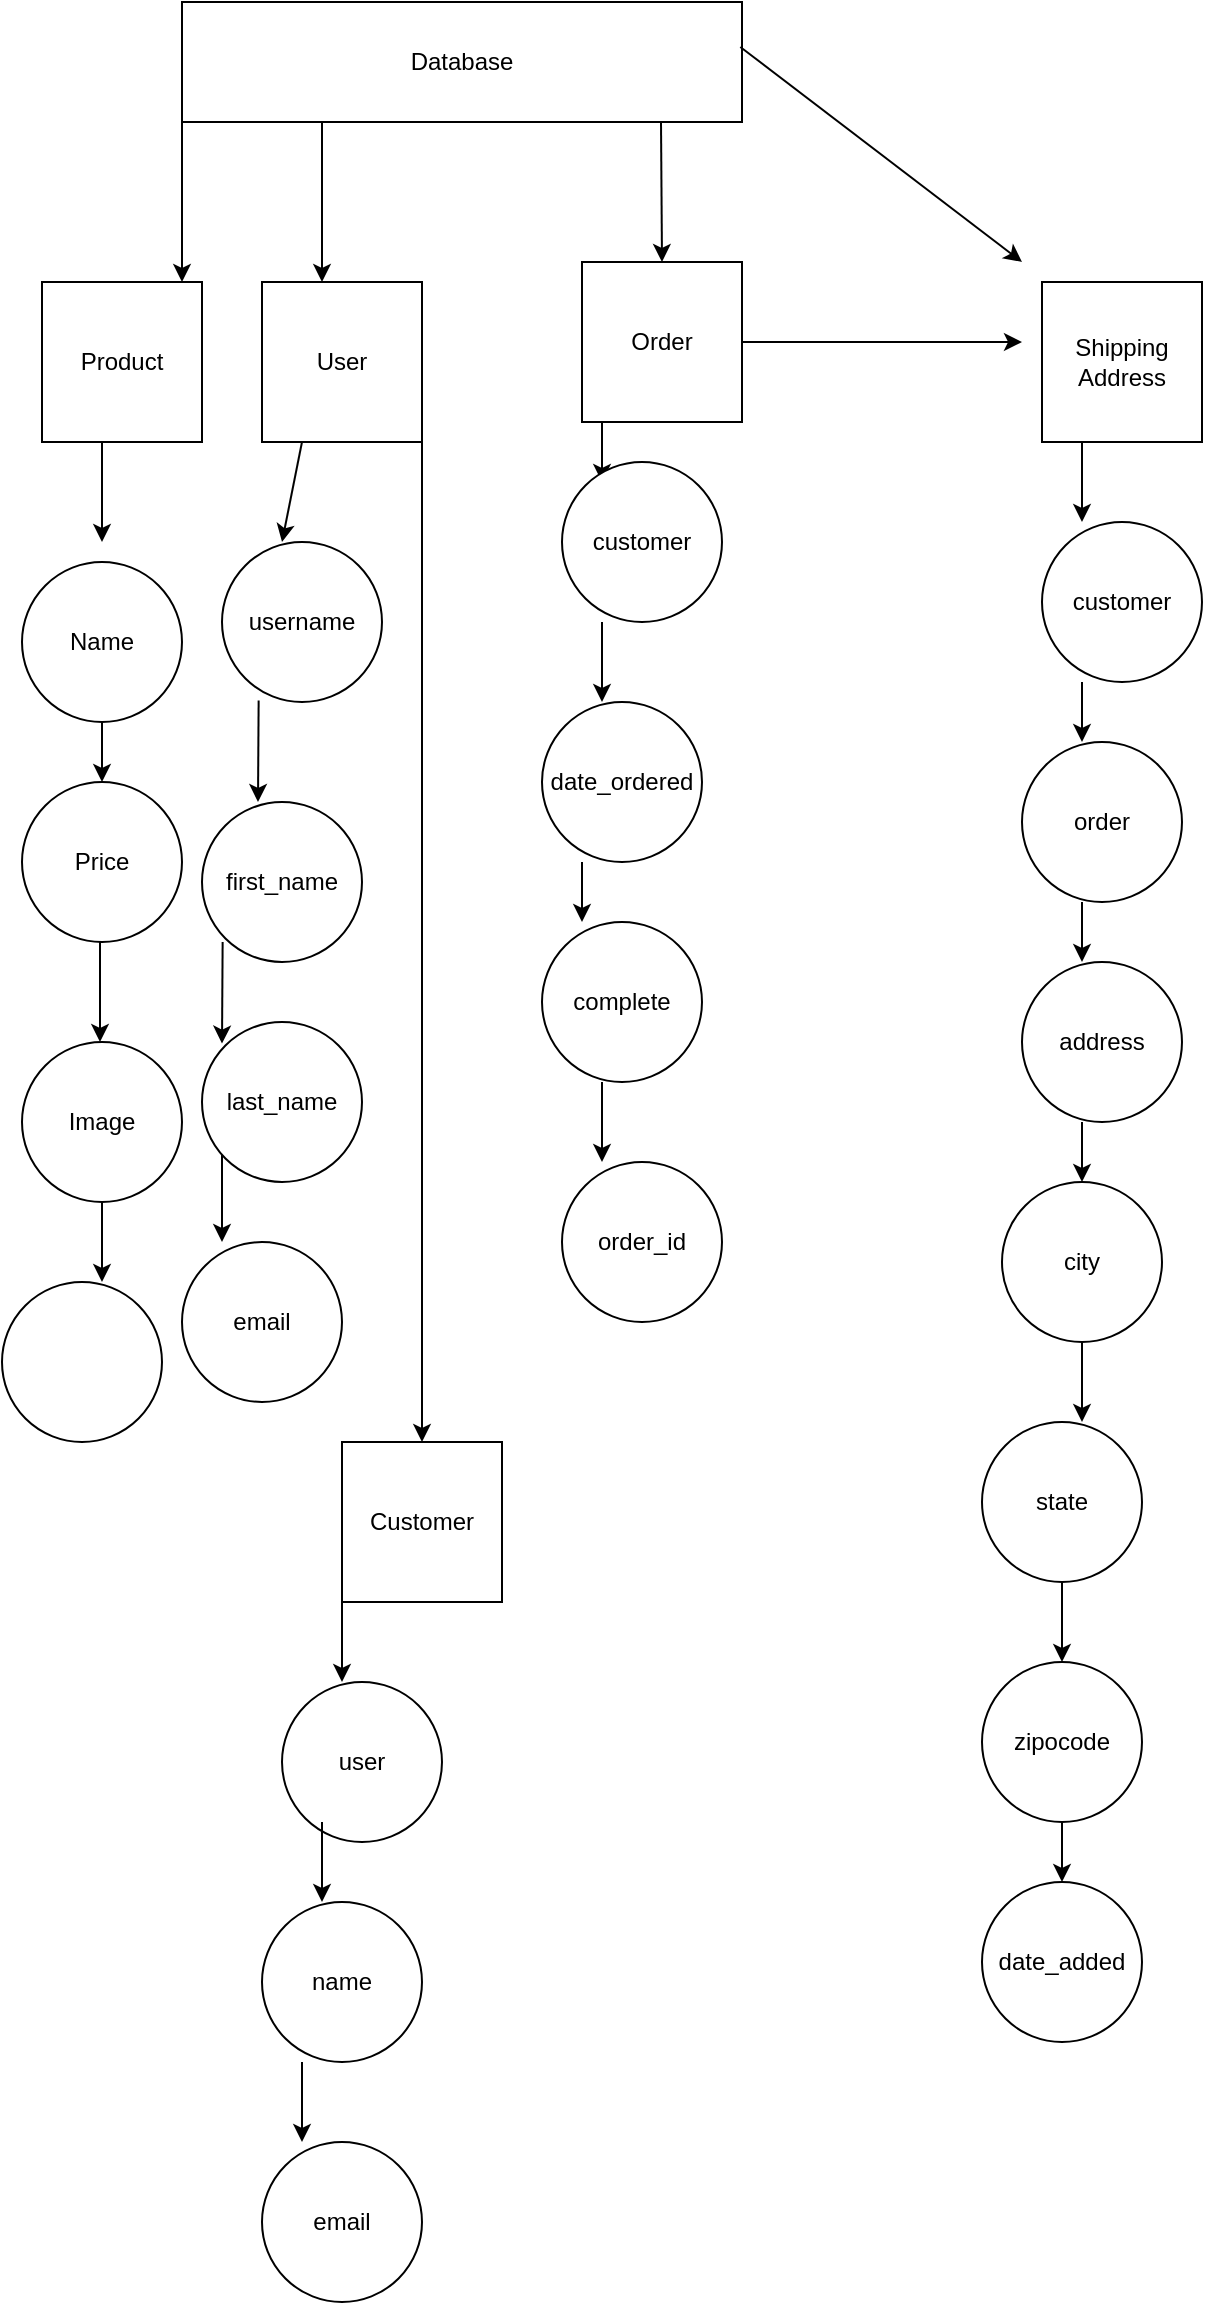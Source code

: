 <mxfile>
    <diagram id="aQRnd7THgnA0B2CzpU6b" name="Page-1">
        <mxGraphModel dx="2007" dy="662" grid="1" gridSize="10" guides="1" tooltips="1" connect="1" arrows="1" fold="1" page="1" pageScale="1" pageWidth="850" pageHeight="1100" math="0" shadow="0">
            <root>
                <mxCell id="0"/>
                <mxCell id="1" parent="0"/>
                <mxCell id="2" value="Database" style="rounded=0;whiteSpace=wrap;html=1;" vertex="1" parent="1">
                    <mxGeometry x="40" y="40" width="280" height="60" as="geometry"/>
                </mxCell>
                <mxCell id="4" value="" style="endArrow=classic;html=1;" edge="1" parent="1">
                    <mxGeometry width="50" height="50" relative="1" as="geometry">
                        <mxPoint x="40" y="100" as="sourcePoint"/>
                        <mxPoint x="40" y="180" as="targetPoint"/>
                    </mxGeometry>
                </mxCell>
                <mxCell id="5" value="" style="endArrow=classic;html=1;" edge="1" parent="1">
                    <mxGeometry width="50" height="50" relative="1" as="geometry">
                        <mxPoint x="110" y="100" as="sourcePoint"/>
                        <mxPoint x="110" y="180" as="targetPoint"/>
                    </mxGeometry>
                </mxCell>
                <mxCell id="6" value="" style="endArrow=classic;html=1;" edge="1" parent="1">
                    <mxGeometry width="50" height="50" relative="1" as="geometry">
                        <mxPoint x="279.5" y="100" as="sourcePoint"/>
                        <mxPoint x="280" y="170" as="targetPoint"/>
                    </mxGeometry>
                </mxCell>
                <mxCell id="9" value="Product" style="whiteSpace=wrap;html=1;aspect=fixed;" vertex="1" parent="1">
                    <mxGeometry x="-30" y="180" width="80" height="80" as="geometry"/>
                </mxCell>
                <mxCell id="17" value="" style="endArrow=classic;html=1;" edge="1" parent="1">
                    <mxGeometry width="50" height="50" relative="1" as="geometry">
                        <mxPoint y="260" as="sourcePoint"/>
                        <mxPoint y="310" as="targetPoint"/>
                    </mxGeometry>
                </mxCell>
                <mxCell id="18" value="Name" style="ellipse;whiteSpace=wrap;html=1;aspect=fixed;" vertex="1" parent="1">
                    <mxGeometry x="-40" y="320" width="80" height="80" as="geometry"/>
                </mxCell>
                <mxCell id="19" value="" style="endArrow=classic;html=1;" edge="1" parent="1">
                    <mxGeometry width="50" height="50" relative="1" as="geometry">
                        <mxPoint y="400" as="sourcePoint"/>
                        <mxPoint y="430" as="targetPoint"/>
                    </mxGeometry>
                </mxCell>
                <mxCell id="20" value="Price" style="ellipse;whiteSpace=wrap;html=1;aspect=fixed;" vertex="1" parent="1">
                    <mxGeometry x="-40" y="430" width="80" height="80" as="geometry"/>
                </mxCell>
                <mxCell id="21" value="" style="endArrow=classic;html=1;" edge="1" parent="1">
                    <mxGeometry width="50" height="50" relative="1" as="geometry">
                        <mxPoint x="-1" y="510" as="sourcePoint"/>
                        <mxPoint x="-1" y="560" as="targetPoint"/>
                    </mxGeometry>
                </mxCell>
                <mxCell id="23" value="Image" style="ellipse;whiteSpace=wrap;html=1;aspect=fixed;" vertex="1" parent="1">
                    <mxGeometry x="-40" y="560" width="80" height="80" as="geometry"/>
                </mxCell>
                <mxCell id="24" value="" style="endArrow=classic;html=1;" edge="1" parent="1">
                    <mxGeometry width="50" height="50" relative="1" as="geometry">
                        <mxPoint x="60" y="610" as="sourcePoint"/>
                        <mxPoint x="60" y="660" as="targetPoint"/>
                    </mxGeometry>
                </mxCell>
                <mxCell id="25" value="username" style="ellipse;whiteSpace=wrap;html=1;aspect=fixed;" vertex="1" parent="1">
                    <mxGeometry x="60" y="310" width="80" height="80" as="geometry"/>
                </mxCell>
                <mxCell id="26" value="User" style="whiteSpace=wrap;html=1;aspect=fixed;" vertex="1" parent="1">
                    <mxGeometry x="80" y="180" width="80" height="80" as="geometry"/>
                </mxCell>
                <mxCell id="27" value="" style="endArrow=classic;html=1;entryX=0.375;entryY=0;entryDx=0;entryDy=0;entryPerimeter=0;" edge="1" parent="1" target="25">
                    <mxGeometry width="50" height="50" relative="1" as="geometry">
                        <mxPoint x="100" y="260" as="sourcePoint"/>
                        <mxPoint x="70" y="300" as="targetPoint"/>
                    </mxGeometry>
                </mxCell>
                <mxCell id="29" value="" style="endArrow=classic;html=1;exitX=0.229;exitY=0.99;exitDx=0;exitDy=0;exitPerimeter=0;" edge="1" parent="1" source="25">
                    <mxGeometry width="50" height="50" relative="1" as="geometry">
                        <mxPoint x="10" y="410" as="sourcePoint"/>
                        <mxPoint x="78" y="440" as="targetPoint"/>
                    </mxGeometry>
                </mxCell>
                <mxCell id="30" value="first_name" style="ellipse;whiteSpace=wrap;html=1;aspect=fixed;" vertex="1" parent="1">
                    <mxGeometry x="50" y="440" width="80" height="80" as="geometry"/>
                </mxCell>
                <mxCell id="31" value="" style="endArrow=classic;html=1;exitX=0.229;exitY=0.99;exitDx=0;exitDy=0;exitPerimeter=0;" edge="1" parent="1">
                    <mxGeometry width="50" height="50" relative="1" as="geometry">
                        <mxPoint x="60.32" y="510.0" as="sourcePoint"/>
                        <mxPoint x="60" y="560.8" as="targetPoint"/>
                    </mxGeometry>
                </mxCell>
                <mxCell id="32" value="last_name" style="ellipse;whiteSpace=wrap;html=1;aspect=fixed;" vertex="1" parent="1">
                    <mxGeometry x="50" y="550" width="80" height="80" as="geometry"/>
                </mxCell>
                <mxCell id="33" value="email" style="ellipse;whiteSpace=wrap;html=1;aspect=fixed;" vertex="1" parent="1">
                    <mxGeometry x="40" y="660" width="80" height="80" as="geometry"/>
                </mxCell>
                <mxCell id="34" value="" style="endArrow=classic;html=1;exitX=1;exitY=1;exitDx=0;exitDy=0;" edge="1" parent="1" source="26">
                    <mxGeometry width="50" height="50" relative="1" as="geometry">
                        <mxPoint x="150" y="280" as="sourcePoint"/>
                        <mxPoint x="160" y="760" as="targetPoint"/>
                    </mxGeometry>
                </mxCell>
                <mxCell id="35" value="Customer" style="whiteSpace=wrap;html=1;aspect=fixed;" vertex="1" parent="1">
                    <mxGeometry x="120" y="760" width="80" height="80" as="geometry"/>
                </mxCell>
                <mxCell id="39" value="" style="endArrow=classic;html=1;" edge="1" parent="1">
                    <mxGeometry width="50" height="50" relative="1" as="geometry">
                        <mxPoint x="120" y="840" as="sourcePoint"/>
                        <mxPoint x="120" y="880" as="targetPoint"/>
                    </mxGeometry>
                </mxCell>
                <mxCell id="40" value="user" style="ellipse;whiteSpace=wrap;html=1;aspect=fixed;" vertex="1" parent="1">
                    <mxGeometry x="90" y="880" width="80" height="80" as="geometry"/>
                </mxCell>
                <mxCell id="42" value="" style="endArrow=classic;html=1;" edge="1" parent="1">
                    <mxGeometry width="50" height="50" relative="1" as="geometry">
                        <mxPoint x="110" y="950" as="sourcePoint"/>
                        <mxPoint x="110" y="990" as="targetPoint"/>
                    </mxGeometry>
                </mxCell>
                <mxCell id="43" value="name" style="ellipse;whiteSpace=wrap;html=1;aspect=fixed;" vertex="1" parent="1">
                    <mxGeometry x="80" y="990" width="80" height="80" as="geometry"/>
                </mxCell>
                <mxCell id="44" value="" style="endArrow=classic;html=1;" edge="1" parent="1">
                    <mxGeometry width="50" height="50" relative="1" as="geometry">
                        <mxPoint x="100" y="1070" as="sourcePoint"/>
                        <mxPoint x="100" y="1110" as="targetPoint"/>
                    </mxGeometry>
                </mxCell>
                <mxCell id="45" value="email" style="ellipse;whiteSpace=wrap;html=1;aspect=fixed;" vertex="1" parent="1">
                    <mxGeometry x="80" y="1110" width="80" height="80" as="geometry"/>
                </mxCell>
                <mxCell id="46" value="Order&lt;br&gt;" style="whiteSpace=wrap;html=1;aspect=fixed;" vertex="1" parent="1">
                    <mxGeometry x="240" y="170" width="80" height="80" as="geometry"/>
                </mxCell>
                <mxCell id="47" value="" style="endArrow=classic;html=1;" edge="1" parent="1">
                    <mxGeometry width="50" height="50" relative="1" as="geometry">
                        <mxPoint x="250" y="250" as="sourcePoint"/>
                        <mxPoint x="250" y="280" as="targetPoint"/>
                    </mxGeometry>
                </mxCell>
                <mxCell id="48" value="customer" style="ellipse;whiteSpace=wrap;html=1;aspect=fixed;" vertex="1" parent="1">
                    <mxGeometry x="230" y="270" width="80" height="80" as="geometry"/>
                </mxCell>
                <mxCell id="49" value="" style="endArrow=classic;html=1;" edge="1" parent="1">
                    <mxGeometry width="50" height="50" relative="1" as="geometry">
                        <mxPoint x="250" y="350" as="sourcePoint"/>
                        <mxPoint x="250" y="390" as="targetPoint"/>
                    </mxGeometry>
                </mxCell>
                <mxCell id="50" value="date_ordered" style="ellipse;whiteSpace=wrap;html=1;aspect=fixed;" vertex="1" parent="1">
                    <mxGeometry x="220" y="390" width="80" height="80" as="geometry"/>
                </mxCell>
                <mxCell id="51" value="" style="endArrow=classic;html=1;" edge="1" parent="1">
                    <mxGeometry width="50" height="50" relative="1" as="geometry">
                        <mxPoint x="240" y="470" as="sourcePoint"/>
                        <mxPoint x="240" y="500" as="targetPoint"/>
                    </mxGeometry>
                </mxCell>
                <mxCell id="52" value="complete" style="ellipse;whiteSpace=wrap;html=1;aspect=fixed;" vertex="1" parent="1">
                    <mxGeometry x="220" y="500" width="80" height="80" as="geometry"/>
                </mxCell>
                <mxCell id="53" value="" style="endArrow=classic;html=1;" edge="1" parent="1">
                    <mxGeometry width="50" height="50" relative="1" as="geometry">
                        <mxPoint x="250" y="580" as="sourcePoint"/>
                        <mxPoint x="250" y="620" as="targetPoint"/>
                    </mxGeometry>
                </mxCell>
                <mxCell id="54" value="order_id" style="ellipse;whiteSpace=wrap;html=1;aspect=fixed;" vertex="1" parent="1">
                    <mxGeometry x="230" y="620" width="80" height="80" as="geometry"/>
                </mxCell>
                <mxCell id="55" value="" style="endArrow=classic;html=1;exitX=1;exitY=0.5;exitDx=0;exitDy=0;" edge="1" parent="1" source="46">
                    <mxGeometry width="50" height="50" relative="1" as="geometry">
                        <mxPoint x="400" y="370" as="sourcePoint"/>
                        <mxPoint x="460" y="210" as="targetPoint"/>
                    </mxGeometry>
                </mxCell>
                <mxCell id="56" value="Shipping Address" style="whiteSpace=wrap;html=1;aspect=fixed;" vertex="1" parent="1">
                    <mxGeometry x="470" y="180" width="80" height="80" as="geometry"/>
                </mxCell>
                <mxCell id="57" value="" style="endArrow=classic;html=1;exitX=0.997;exitY=0.375;exitDx=0;exitDy=0;exitPerimeter=0;" edge="1" parent="1" source="2">
                    <mxGeometry width="50" height="50" relative="1" as="geometry">
                        <mxPoint x="400" y="370" as="sourcePoint"/>
                        <mxPoint x="460" y="170" as="targetPoint"/>
                    </mxGeometry>
                </mxCell>
                <mxCell id="58" value="" style="endArrow=classic;html=1;" edge="1" parent="1">
                    <mxGeometry width="50" height="50" relative="1" as="geometry">
                        <mxPoint x="490" y="260" as="sourcePoint"/>
                        <mxPoint x="490" y="300" as="targetPoint"/>
                    </mxGeometry>
                </mxCell>
                <mxCell id="59" value="customer" style="ellipse;whiteSpace=wrap;html=1;aspect=fixed;" vertex="1" parent="1">
                    <mxGeometry x="470" y="300" width="80" height="80" as="geometry"/>
                </mxCell>
                <mxCell id="61" value="" style="endArrow=classic;html=1;" edge="1" parent="1">
                    <mxGeometry width="50" height="50" relative="1" as="geometry">
                        <mxPoint x="490" y="380" as="sourcePoint"/>
                        <mxPoint x="490" y="410" as="targetPoint"/>
                    </mxGeometry>
                </mxCell>
                <mxCell id="62" value="order" style="ellipse;whiteSpace=wrap;html=1;aspect=fixed;" vertex="1" parent="1">
                    <mxGeometry x="460" y="410" width="80" height="80" as="geometry"/>
                </mxCell>
                <mxCell id="63" value="" style="endArrow=classic;html=1;" edge="1" parent="1">
                    <mxGeometry width="50" height="50" relative="1" as="geometry">
                        <mxPoint x="490" y="490" as="sourcePoint"/>
                        <mxPoint x="490" y="520" as="targetPoint"/>
                    </mxGeometry>
                </mxCell>
                <mxCell id="64" value="address" style="ellipse;whiteSpace=wrap;html=1;aspect=fixed;" vertex="1" parent="1">
                    <mxGeometry x="460" y="520" width="80" height="80" as="geometry"/>
                </mxCell>
                <mxCell id="65" value="" style="endArrow=classic;html=1;" edge="1" parent="1">
                    <mxGeometry width="50" height="50" relative="1" as="geometry">
                        <mxPoint x="490" y="600" as="sourcePoint"/>
                        <mxPoint x="490" y="630" as="targetPoint"/>
                    </mxGeometry>
                </mxCell>
                <mxCell id="66" value="city" style="ellipse;whiteSpace=wrap;html=1;aspect=fixed;" vertex="1" parent="1">
                    <mxGeometry x="450" y="630" width="80" height="80" as="geometry"/>
                </mxCell>
                <mxCell id="67" value="" style="endArrow=classic;html=1;exitX=0.5;exitY=1;exitDx=0;exitDy=0;" edge="1" parent="1" source="66">
                    <mxGeometry width="50" height="50" relative="1" as="geometry">
                        <mxPoint x="490" y="720" as="sourcePoint"/>
                        <mxPoint x="490" y="750" as="targetPoint"/>
                    </mxGeometry>
                </mxCell>
                <mxCell id="69" value="state" style="ellipse;whiteSpace=wrap;html=1;aspect=fixed;" vertex="1" parent="1">
                    <mxGeometry x="440" y="750" width="80" height="80" as="geometry"/>
                </mxCell>
                <mxCell id="70" value="" style="endArrow=classic;html=1;" edge="1" parent="1">
                    <mxGeometry width="50" height="50" relative="1" as="geometry">
                        <mxPoint x="480" y="830" as="sourcePoint"/>
                        <mxPoint x="480" y="870" as="targetPoint"/>
                    </mxGeometry>
                </mxCell>
                <mxCell id="71" value="zipocode" style="ellipse;whiteSpace=wrap;html=1;aspect=fixed;" vertex="1" parent="1">
                    <mxGeometry x="440" y="870" width="80" height="80" as="geometry"/>
                </mxCell>
                <mxCell id="72" value="" style="endArrow=classic;html=1;" edge="1" parent="1">
                    <mxGeometry width="50" height="50" relative="1" as="geometry">
                        <mxPoint x="480" y="950" as="sourcePoint"/>
                        <mxPoint x="480" y="980" as="targetPoint"/>
                    </mxGeometry>
                </mxCell>
                <mxCell id="73" value="date_added" style="ellipse;whiteSpace=wrap;html=1;aspect=fixed;" vertex="1" parent="1">
                    <mxGeometry x="440" y="980" width="80" height="80" as="geometry"/>
                </mxCell>
                <mxCell id="74" value="" style="endArrow=classic;html=1;" edge="1" parent="1">
                    <mxGeometry width="50" height="50" relative="1" as="geometry">
                        <mxPoint y="640" as="sourcePoint"/>
                        <mxPoint y="680" as="targetPoint"/>
                    </mxGeometry>
                </mxCell>
                <mxCell id="75" value="" style="ellipse;whiteSpace=wrap;html=1;aspect=fixed;" vertex="1" parent="1">
                    <mxGeometry x="-50" y="680" width="80" height="80" as="geometry"/>
                </mxCell>
            </root>
        </mxGraphModel>
    </diagram>
</mxfile>